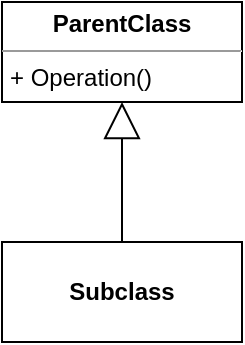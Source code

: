 <mxfile version="13.6.5">
    <diagram id="6hGFLwfOUW9BJ-s0fimq" name="Page-1">
        <mxGraphModel dx="620" dy="815" grid="1" gridSize="10" guides="1" tooltips="1" connect="1" arrows="1" fold="1" page="1" pageScale="1" pageWidth="827" pageHeight="1169" math="0" shadow="0">
            <root>
                <mxCell id="0"/>
                <mxCell id="1" parent="0"/>
                <mxCell id="3" value="&lt;p style=&quot;margin: 0px ; margin-top: 4px ; text-align: center&quot;&gt;&lt;b&gt;ParentClass&lt;/b&gt;&lt;/p&gt;&lt;hr size=&quot;1&quot;&gt;&lt;p style=&quot;margin: 0px ; margin-left: 4px&quot;&gt;&lt;/p&gt;&lt;p style=&quot;margin: 0px ; margin-left: 4px&quot;&gt;+ Operation()&lt;/p&gt;" style="verticalAlign=top;align=left;overflow=fill;fontSize=12;fontFamily=Helvetica;html=1;" vertex="1" parent="1">
                    <mxGeometry x="280" y="360" width="120" height="50" as="geometry"/>
                </mxCell>
                <mxCell id="4" value="&lt;p style=&quot;margin: 0px ; margin-top: 4px ; text-align: center&quot;&gt;&lt;br&gt;&lt;b&gt;Subclass&lt;/b&gt;&lt;/p&gt;" style="verticalAlign=top;align=left;overflow=fill;fontSize=12;fontFamily=Helvetica;html=1;" vertex="1" parent="1">
                    <mxGeometry x="280" y="480" width="120" height="50" as="geometry"/>
                </mxCell>
                <mxCell id="5" value="" style="endArrow=block;endSize=16;endFill=0;html=1;exitX=0.5;exitY=0;exitDx=0;exitDy=0;entryX=0.5;entryY=1;entryDx=0;entryDy=0;" edge="1" parent="1" source="4" target="3">
                    <mxGeometry width="160" relative="1" as="geometry">
                        <mxPoint x="240" y="420" as="sourcePoint"/>
                        <mxPoint x="400" y="420" as="targetPoint"/>
                    </mxGeometry>
                </mxCell>
            </root>
        </mxGraphModel>
    </diagram>
</mxfile>